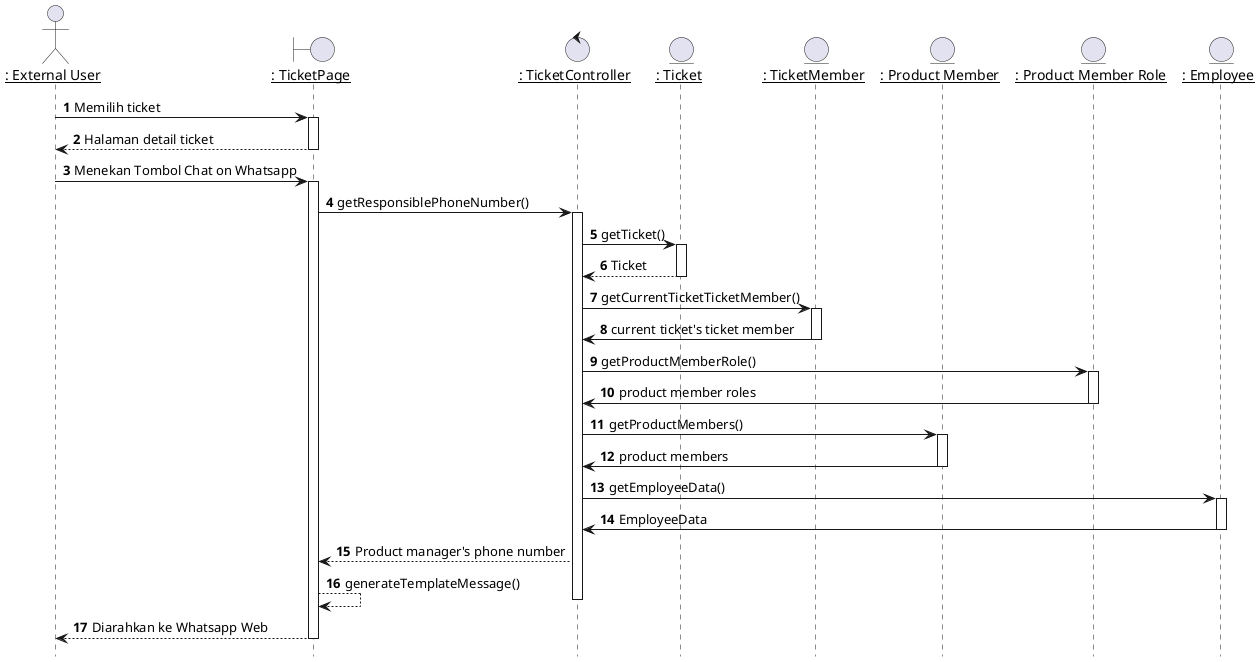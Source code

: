 @startuml Berkomunikasi Dengan PM Melalui Whatsapp

hide footbox

' title "Berkomunikasi Dengan PM Melalui Whatsapp"

actor EU as "__: External User__"
boundary TicketPage as "__: TicketPage__"
control TicketController as "__: TicketController__"
entity Ticket as "__: Ticket__"
entity TicketMember as "__: TicketMember__"
entity ProductMembers as "__: Product Member__"
entity ProductMemberRoles as "__: Product Member Role__"
entity Employees as "__: Employee__"


autonumber 1
'list
EU -> TicketPage: Memilih ticket
activate TicketPage

TicketPage --> EU: Halaman detail ticket
deactivate TicketPage

'Menutup ticket
EU -> TicketPage: Menekan Tombol Chat on Whatsapp
activate TicketPage

TicketPage -> TicketController: getResponsiblePhoneNumber()
activate TicketController

TicketController -> Ticket: getTicket()
activate Ticket

Ticket --> TicketController : Ticket
deactivate Ticket

TicketController -> TicketMember: getCurrentTicketTicketMember()
activate TicketMember

TicketMember -> TicketController: current ticket's ticket member
deactivate TicketMember

TicketController -> ProductMemberRoles: getProductMemberRole()
activate ProductMemberRoles

ProductMemberRoles -> TicketController: product member roles
deactivate ProductMemberRoles

TicketController -> ProductMembers: getProductMembers()
activate ProductMembers

ProductMembers -> TicketController: product members
deactivate ProductMembers

TicketController -> Employees: getEmployeeData()
activate Employees

Employees -> TicketController: EmployeeData
deactivate Employees


TicketController --> TicketPage : Product manager's phone number
TicketPage --> TicketPage : generateTemplateMessage()
deactivate TicketController

TicketPage --> EU : Diarahkan ke Whatsapp Web
deactivate TicketPage


@enduml
